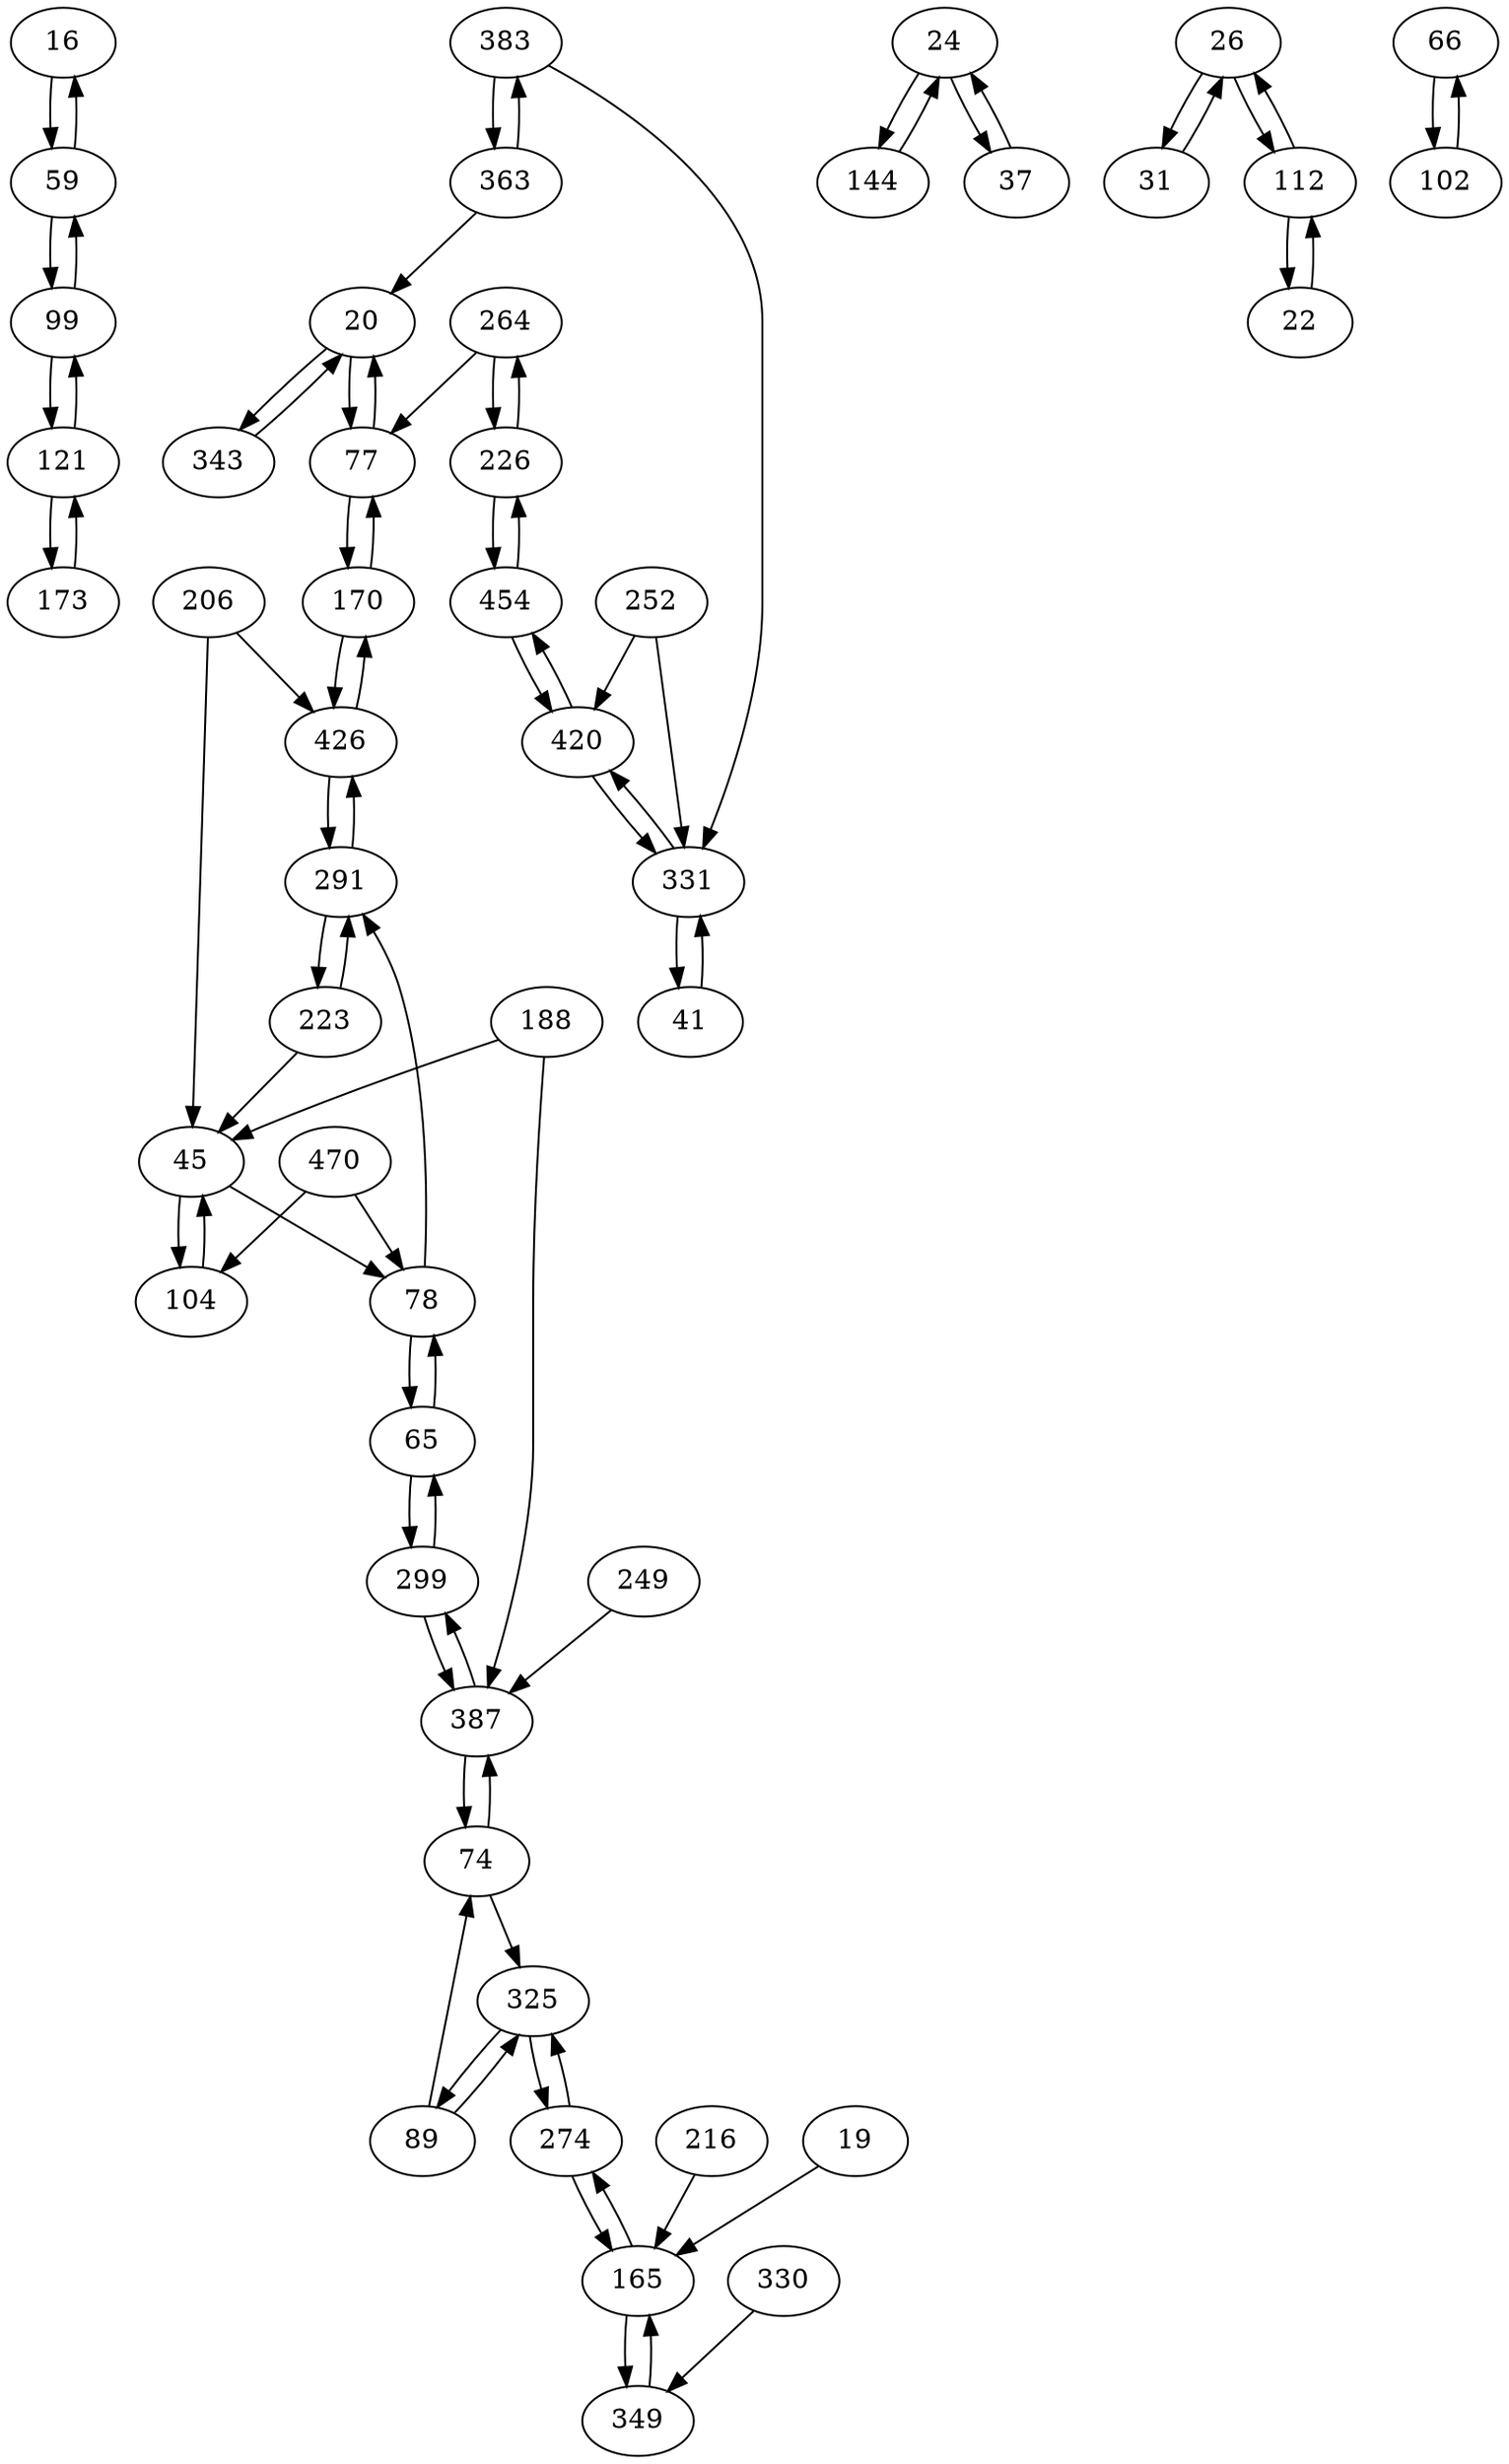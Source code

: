 digraph G {
16 -> 59;
20 -> 77;
24 -> 144;
26 -> 31;
45 -> 104;
59 -> 16;
65 -> 299;
74 -> 325;
77 -> 170;
78 -> 291;
89 -> 325;
99 -> 59;
104 -> 45;
112 -> 26;
121 -> 173;
165 -> 274;
170 -> 426;
188 -> 45;
206 -> 45;
216 -> 165;
223 -> 291;
226 -> 264;
252 -> 420;
264 -> 226;
274 -> 325;
291 -> 223;
299 -> 387;
325 -> 274;
330 -> 349;
331 -> 420;
363 -> 20;
383 -> 363;
387 -> 299;
420 -> 454;
426 -> 170;
454 -> 226;
470 -> 104;
19 -> 165;
20 -> 343;
22 -> 112;
24 -> 37;
26 -> 112;
31 -> 26;
37 -> 24;
41 -> 331;
45 -> 78;
59 -> 99;
65 -> 78;
66 -> 102;
74 -> 387;
77 -> 20;
78 -> 65;
89 -> 74;
99 -> 121;
102 -> 66;
112 -> 22;
121 -> 99;
144 -> 24;
165 -> 349;
170 -> 77;
173 -> 121;
188 -> 387;
206 -> 426;
223 -> 45;
226 -> 454;
249 -> 387;
252 -> 331;
264 -> 77;
274 -> 165;
291 -> 426;
299 -> 65;
325 -> 89;
331 -> 41;
343 -> 20;
349 -> 165;
363 -> 383;
383 -> 331;
387 -> 74;
420 -> 331;
426 -> 291;
454 -> 420;
470 -> 78;
16
19
20
22
24
26
31
37
41
45
59
65
66
74
77
78
89
99
102
104
112
121
144
165
170
173
188
206
216
223
226
249
252
264
274
291
299
325
330
331
343
349
363
383
387
420
426
454
470
}
